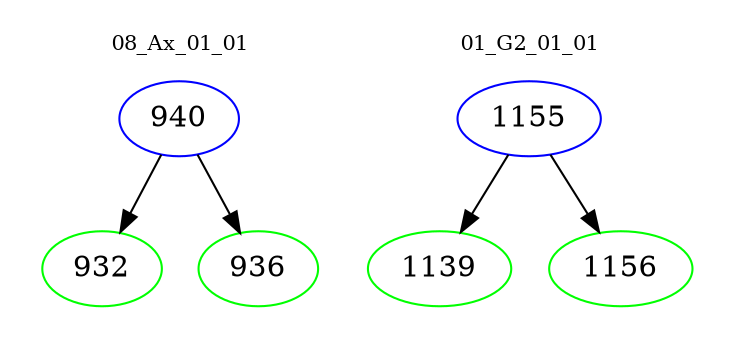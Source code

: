 digraph{
subgraph cluster_0 {
color = white
label = "08_Ax_01_01";
fontsize=10;
T0_940 [label="940", color="blue"]
T0_940 -> T0_932 [color="black"]
T0_932 [label="932", color="green"]
T0_940 -> T0_936 [color="black"]
T0_936 [label="936", color="green"]
}
subgraph cluster_1 {
color = white
label = "01_G2_01_01";
fontsize=10;
T1_1155 [label="1155", color="blue"]
T1_1155 -> T1_1139 [color="black"]
T1_1139 [label="1139", color="green"]
T1_1155 -> T1_1156 [color="black"]
T1_1156 [label="1156", color="green"]
}
}
